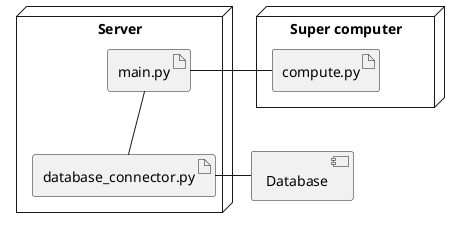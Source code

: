 @startuml

node "Server" {
    artifact main.py as M
    artifact database_connector.py as DC
}

node "Super computer" {
    artifact compute.py as C
}

component "Database" as DB {
}

DC -right- DB
M -right- C
M -- DC


@enduml